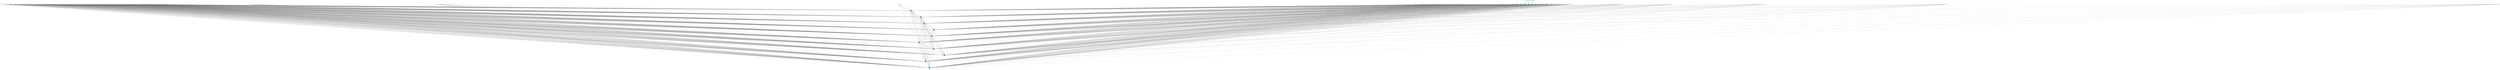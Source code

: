 digraph g {
	graph [nodesep=1 ranksep=2 splines=false]
	edge [arrowhead=none color="#707070"]
	subgraph cluster_input {
		node [color="#2ecc71" fontcolor="#2ecc71" shape=circle style=filled]
		color=white
		1
		label="Neural Network oh Chatbot Application



Input Layer (+72)"
		rank=same
		2
		label="Neural Network oh Chatbot Application



Input Layer (+72)"
		rank=same
		3
		label="Neural Network oh Chatbot Application



Input Layer (+72)"
		rank=same
		4
		label="Neural Network oh Chatbot Application



Input Layer (+72)"
		rank=same
		5
		label="Neural Network oh Chatbot Application



Input Layer (+72)"
		rank=same
		6
		label="Neural Network oh Chatbot Application



Input Layer (+72)"
		rank=same
		7
		label="Neural Network oh Chatbot Application



Input Layer (+72)"
		rank=same
		8
		label="Neural Network oh Chatbot Application



Input Layer (+72)"
		rank=same
		9
		label="Neural Network oh Chatbot Application



Input Layer (+72)"
		rank=same
		10
		label="Neural Network oh Chatbot Application



Input Layer (+72)"
		rank=same
	}
	1 -> 11
	2 -> 11
	3 -> 11
	4 -> 11
	5 -> 11
	6 -> 11
	7 -> 11
	8 -> 11
	9 -> 11
	10 -> 11
	11 -> 11
	12 -> 11
	13 -> 11
	14 -> 11
	15 -> 11
	16 -> 11
	17 -> 11
	18 -> 11
	19 -> 11
	20 -> 11
	21 -> 11
	22 -> 11
	23 -> 11
	24 -> 11
	25 -> 11
	26 -> 11
	27 -> 11
	28 -> 11
	29 -> 11
	30 -> 11
	31 -> 11
	32 -> 11
	33 -> 11
	34 -> 11
	35 -> 11
	36 -> 11
	37 -> 11
	38 -> 11
	39 -> 11
	40 -> 11
	41 -> 11
	42 -> 11
	43 -> 11
	44 -> 11
	45 -> 11
	46 -> 11
	47 -> 11
	48 -> 11
	49 -> 11
	50 -> 11
	51 -> 11
	52 -> 11
	53 -> 11
	54 -> 11
	55 -> 11
	56 -> 11
	57 -> 11
	58 -> 11
	59 -> 11
	60 -> 11
	61 -> 11
	62 -> 11
	63 -> 11
	64 -> 11
	65 -> 11
	66 -> 11
	67 -> 11
	68 -> 11
	69 -> 11
	70 -> 11
	71 -> 11
	72 -> 11
	73 -> 11
	74 -> 11
	75 -> 11
	76 -> 11
	77 -> 11
	78 -> 11
	79 -> 11
	80 -> 11
	81 -> 11
	82 -> 11
	1 -> 12
	2 -> 12
	3 -> 12
	4 -> 12
	5 -> 12
	6 -> 12
	7 -> 12
	8 -> 12
	9 -> 12
	10 -> 12
	11 -> 12
	12 -> 12
	13 -> 12
	14 -> 12
	15 -> 12
	16 -> 12
	17 -> 12
	18 -> 12
	19 -> 12
	20 -> 12
	21 -> 12
	22 -> 12
	23 -> 12
	24 -> 12
	25 -> 12
	26 -> 12
	27 -> 12
	28 -> 12
	29 -> 12
	30 -> 12
	31 -> 12
	32 -> 12
	33 -> 12
	34 -> 12
	35 -> 12
	36 -> 12
	37 -> 12
	38 -> 12
	39 -> 12
	40 -> 12
	41 -> 12
	42 -> 12
	43 -> 12
	44 -> 12
	45 -> 12
	46 -> 12
	47 -> 12
	48 -> 12
	49 -> 12
	50 -> 12
	51 -> 12
	52 -> 12
	53 -> 12
	54 -> 12
	55 -> 12
	56 -> 12
	57 -> 12
	58 -> 12
	59 -> 12
	60 -> 12
	61 -> 12
	62 -> 12
	63 -> 12
	64 -> 12
	65 -> 12
	66 -> 12
	67 -> 12
	68 -> 12
	69 -> 12
	70 -> 12
	71 -> 12
	72 -> 12
	73 -> 12
	74 -> 12
	75 -> 12
	76 -> 12
	77 -> 12
	78 -> 12
	79 -> 12
	80 -> 12
	81 -> 12
	82 -> 12
	1 -> 13
	2 -> 13
	3 -> 13
	4 -> 13
	5 -> 13
	6 -> 13
	7 -> 13
	8 -> 13
	9 -> 13
	10 -> 13
	11 -> 13
	12 -> 13
	13 -> 13
	14 -> 13
	15 -> 13
	16 -> 13
	17 -> 13
	18 -> 13
	19 -> 13
	20 -> 13
	21 -> 13
	22 -> 13
	23 -> 13
	24 -> 13
	25 -> 13
	26 -> 13
	27 -> 13
	28 -> 13
	29 -> 13
	30 -> 13
	31 -> 13
	32 -> 13
	33 -> 13
	34 -> 13
	35 -> 13
	36 -> 13
	37 -> 13
	38 -> 13
	39 -> 13
	40 -> 13
	41 -> 13
	42 -> 13
	43 -> 13
	44 -> 13
	45 -> 13
	46 -> 13
	47 -> 13
	48 -> 13
	49 -> 13
	50 -> 13
	51 -> 13
	52 -> 13
	53 -> 13
	54 -> 13
	55 -> 13
	56 -> 13
	57 -> 13
	58 -> 13
	59 -> 13
	60 -> 13
	61 -> 13
	62 -> 13
	63 -> 13
	64 -> 13
	65 -> 13
	66 -> 13
	67 -> 13
	68 -> 13
	69 -> 13
	70 -> 13
	71 -> 13
	72 -> 13
	73 -> 13
	74 -> 13
	75 -> 13
	76 -> 13
	77 -> 13
	78 -> 13
	79 -> 13
	80 -> 13
	81 -> 13
	82 -> 13
	1 -> 14
	2 -> 14
	3 -> 14
	4 -> 14
	5 -> 14
	6 -> 14
	7 -> 14
	8 -> 14
	9 -> 14
	10 -> 14
	11 -> 14
	12 -> 14
	13 -> 14
	14 -> 14
	15 -> 14
	16 -> 14
	17 -> 14
	18 -> 14
	19 -> 14
	20 -> 14
	21 -> 14
	22 -> 14
	23 -> 14
	24 -> 14
	25 -> 14
	26 -> 14
	27 -> 14
	28 -> 14
	29 -> 14
	30 -> 14
	31 -> 14
	32 -> 14
	33 -> 14
	34 -> 14
	35 -> 14
	36 -> 14
	37 -> 14
	38 -> 14
	39 -> 14
	40 -> 14
	41 -> 14
	42 -> 14
	43 -> 14
	44 -> 14
	45 -> 14
	46 -> 14
	47 -> 14
	48 -> 14
	49 -> 14
	50 -> 14
	51 -> 14
	52 -> 14
	53 -> 14
	54 -> 14
	55 -> 14
	56 -> 14
	57 -> 14
	58 -> 14
	59 -> 14
	60 -> 14
	61 -> 14
	62 -> 14
	63 -> 14
	64 -> 14
	65 -> 14
	66 -> 14
	67 -> 14
	68 -> 14
	69 -> 14
	70 -> 14
	71 -> 14
	72 -> 14
	73 -> 14
	74 -> 14
	75 -> 14
	76 -> 14
	77 -> 14
	78 -> 14
	79 -> 14
	80 -> 14
	81 -> 14
	82 -> 14
	1 -> 15
	2 -> 15
	3 -> 15
	4 -> 15
	5 -> 15
	6 -> 15
	7 -> 15
	8 -> 15
	9 -> 15
	10 -> 15
	11 -> 15
	12 -> 15
	13 -> 15
	14 -> 15
	15 -> 15
	16 -> 15
	17 -> 15
	18 -> 15
	19 -> 15
	20 -> 15
	21 -> 15
	22 -> 15
	23 -> 15
	24 -> 15
	25 -> 15
	26 -> 15
	27 -> 15
	28 -> 15
	29 -> 15
	30 -> 15
	31 -> 15
	32 -> 15
	33 -> 15
	34 -> 15
	35 -> 15
	36 -> 15
	37 -> 15
	38 -> 15
	39 -> 15
	40 -> 15
	41 -> 15
	42 -> 15
	43 -> 15
	44 -> 15
	45 -> 15
	46 -> 15
	47 -> 15
	48 -> 15
	49 -> 15
	50 -> 15
	51 -> 15
	52 -> 15
	53 -> 15
	54 -> 15
	55 -> 15
	56 -> 15
	57 -> 15
	58 -> 15
	59 -> 15
	60 -> 15
	61 -> 15
	62 -> 15
	63 -> 15
	64 -> 15
	65 -> 15
	66 -> 15
	67 -> 15
	68 -> 15
	69 -> 15
	70 -> 15
	71 -> 15
	72 -> 15
	73 -> 15
	74 -> 15
	75 -> 15
	76 -> 15
	77 -> 15
	78 -> 15
	79 -> 15
	80 -> 15
	81 -> 15
	82 -> 15
	1 -> 16
	2 -> 16
	3 -> 16
	4 -> 16
	5 -> 16
	6 -> 16
	7 -> 16
	8 -> 16
	9 -> 16
	10 -> 16
	11 -> 16
	12 -> 16
	13 -> 16
	14 -> 16
	15 -> 16
	16 -> 16
	17 -> 16
	18 -> 16
	19 -> 16
	20 -> 16
	21 -> 16
	22 -> 16
	23 -> 16
	24 -> 16
	25 -> 16
	26 -> 16
	27 -> 16
	28 -> 16
	29 -> 16
	30 -> 16
	31 -> 16
	32 -> 16
	33 -> 16
	34 -> 16
	35 -> 16
	36 -> 16
	37 -> 16
	38 -> 16
	39 -> 16
	40 -> 16
	41 -> 16
	42 -> 16
	43 -> 16
	44 -> 16
	45 -> 16
	46 -> 16
	47 -> 16
	48 -> 16
	49 -> 16
	50 -> 16
	51 -> 16
	52 -> 16
	53 -> 16
	54 -> 16
	55 -> 16
	56 -> 16
	57 -> 16
	58 -> 16
	59 -> 16
	60 -> 16
	61 -> 16
	62 -> 16
	63 -> 16
	64 -> 16
	65 -> 16
	66 -> 16
	67 -> 16
	68 -> 16
	69 -> 16
	70 -> 16
	71 -> 16
	72 -> 16
	73 -> 16
	74 -> 16
	75 -> 16
	76 -> 16
	77 -> 16
	78 -> 16
	79 -> 16
	80 -> 16
	81 -> 16
	82 -> 16
	1 -> 17
	2 -> 17
	3 -> 17
	4 -> 17
	5 -> 17
	6 -> 17
	7 -> 17
	8 -> 17
	9 -> 17
	10 -> 17
	11 -> 17
	12 -> 17
	13 -> 17
	14 -> 17
	15 -> 17
	16 -> 17
	17 -> 17
	18 -> 17
	19 -> 17
	20 -> 17
	21 -> 17
	22 -> 17
	23 -> 17
	24 -> 17
	25 -> 17
	26 -> 17
	27 -> 17
	28 -> 17
	29 -> 17
	30 -> 17
	31 -> 17
	32 -> 17
	33 -> 17
	34 -> 17
	35 -> 17
	36 -> 17
	37 -> 17
	38 -> 17
	39 -> 17
	40 -> 17
	41 -> 17
	42 -> 17
	43 -> 17
	44 -> 17
	45 -> 17
	46 -> 17
	47 -> 17
	48 -> 17
	49 -> 17
	50 -> 17
	51 -> 17
	52 -> 17
	53 -> 17
	54 -> 17
	55 -> 17
	56 -> 17
	57 -> 17
	58 -> 17
	59 -> 17
	60 -> 17
	61 -> 17
	62 -> 17
	63 -> 17
	64 -> 17
	65 -> 17
	66 -> 17
	67 -> 17
	68 -> 17
	69 -> 17
	70 -> 17
	71 -> 17
	72 -> 17
	73 -> 17
	74 -> 17
	75 -> 17
	76 -> 17
	77 -> 17
	78 -> 17
	79 -> 17
	80 -> 17
	81 -> 17
	82 -> 17
	1 -> 18
	2 -> 18
	3 -> 18
	4 -> 18
	5 -> 18
	6 -> 18
	7 -> 18
	8 -> 18
	9 -> 18
	10 -> 18
	11 -> 18
	12 -> 18
	13 -> 18
	14 -> 18
	15 -> 18
	16 -> 18
	17 -> 18
	18 -> 18
	19 -> 18
	20 -> 18
	21 -> 18
	22 -> 18
	23 -> 18
	24 -> 18
	25 -> 18
	26 -> 18
	27 -> 18
	28 -> 18
	29 -> 18
	30 -> 18
	31 -> 18
	32 -> 18
	33 -> 18
	34 -> 18
	35 -> 18
	36 -> 18
	37 -> 18
	38 -> 18
	39 -> 18
	40 -> 18
	41 -> 18
	42 -> 18
	43 -> 18
	44 -> 18
	45 -> 18
	46 -> 18
	47 -> 18
	48 -> 18
	49 -> 18
	50 -> 18
	51 -> 18
	52 -> 18
	53 -> 18
	54 -> 18
	55 -> 18
	56 -> 18
	57 -> 18
	58 -> 18
	59 -> 18
	60 -> 18
	61 -> 18
	62 -> 18
	63 -> 18
	64 -> 18
	65 -> 18
	66 -> 18
	67 -> 18
	68 -> 18
	69 -> 18
	70 -> 18
	71 -> 18
	72 -> 18
	73 -> 18
	74 -> 18
	75 -> 18
	76 -> 18
	77 -> 18
	78 -> 18
	79 -> 18
	80 -> 18
	81 -> 18
	82 -> 18
	1 -> 19
	2 -> 19
	3 -> 19
	4 -> 19
	5 -> 19
	6 -> 19
	7 -> 19
	8 -> 19
	9 -> 19
	10 -> 19
	11 -> 19
	12 -> 19
	13 -> 19
	14 -> 19
	15 -> 19
	16 -> 19
	17 -> 19
	18 -> 19
	19 -> 19
	20 -> 19
	21 -> 19
	22 -> 19
	23 -> 19
	24 -> 19
	25 -> 19
	26 -> 19
	27 -> 19
	28 -> 19
	29 -> 19
	30 -> 19
	31 -> 19
	32 -> 19
	33 -> 19
	34 -> 19
	35 -> 19
	36 -> 19
	37 -> 19
	38 -> 19
	39 -> 19
	40 -> 19
	41 -> 19
	42 -> 19
	43 -> 19
	44 -> 19
	45 -> 19
	46 -> 19
	47 -> 19
	48 -> 19
	49 -> 19
	50 -> 19
	51 -> 19
	52 -> 19
	53 -> 19
	54 -> 19
	55 -> 19
	56 -> 19
	57 -> 19
	58 -> 19
	59 -> 19
	60 -> 19
	61 -> 19
	62 -> 19
	63 -> 19
	64 -> 19
	65 -> 19
	66 -> 19
	67 -> 19
	68 -> 19
	69 -> 19
	70 -> 19
	71 -> 19
	72 -> 19
	73 -> 19
	74 -> 19
	75 -> 19
	76 -> 19
	77 -> 19
	78 -> 19
	79 -> 19
	80 -> 19
	81 -> 19
	82 -> 19
	1 -> 20
	2 -> 20
	3 -> 20
	4 -> 20
	5 -> 20
	6 -> 20
	7 -> 20
	8 -> 20
	9 -> 20
	10 -> 20
	11 -> 20
	12 -> 20
	13 -> 20
	14 -> 20
	15 -> 20
	16 -> 20
	17 -> 20
	18 -> 20
	19 -> 20
	20 -> 20
	21 -> 20
	22 -> 20
	23 -> 20
	24 -> 20
	25 -> 20
	26 -> 20
	27 -> 20
	28 -> 20
	29 -> 20
	30 -> 20
	31 -> 20
	32 -> 20
	33 -> 20
	34 -> 20
	35 -> 20
	36 -> 20
	37 -> 20
	38 -> 20
	39 -> 20
	40 -> 20
	41 -> 20
	42 -> 20
	43 -> 20
	44 -> 20
	45 -> 20
	46 -> 20
	47 -> 20
	48 -> 20
	49 -> 20
	50 -> 20
	51 -> 20
	52 -> 20
	53 -> 20
	54 -> 20
	55 -> 20
	56 -> 20
	57 -> 20
	58 -> 20
	59 -> 20
	60 -> 20
	61 -> 20
	62 -> 20
	63 -> 20
	64 -> 20
	65 -> 20
	66 -> 20
	67 -> 20
	68 -> 20
	69 -> 20
	70 -> 20
	71 -> 20
	72 -> 20
	73 -> 20
	74 -> 20
	75 -> 20
	76 -> 20
	77 -> 20
	78 -> 20
	79 -> 20
	80 -> 20
	81 -> 20
	82 -> 20
	subgraph cluster_1 {
		color=white
		rank=same
		label=" (+118)" labeljust=right labelloc=b
		11 [color="#3498db" fontcolor="#3498db" shape=circle style=filled]
		12 [color="#3498db" fontcolor="#3498db" shape=circle style=filled]
		13 [color="#3498db" fontcolor="#3498db" shape=circle style=filled]
		14 [color="#3498db" fontcolor="#3498db" shape=circle style=filled]
		15 [color="#3498db" fontcolor="#3498db" shape=circle style=filled]
		16 [color="#3498db" fontcolor="#3498db" shape=circle style=filled]
		17 [color="#3498db" fontcolor="#3498db" shape=circle style=filled]
		18 [color="#3498db" fontcolor="#3498db" shape=circle style=filled]
		19 [color="#3498db" fontcolor="#3498db" shape=circle style=filled]
		20 [color="#3498db" fontcolor="#3498db" shape=circle style=filled]
	}
	subgraph cluster_output {
		node [color="#2ecc71" fontcolor="#2ecc71" shape=circle style=filled]
		color=white
		rank=same
		labeljust=1
		label="Output Layer" labelloc=bottom
	}
	arrowShape=none
}
